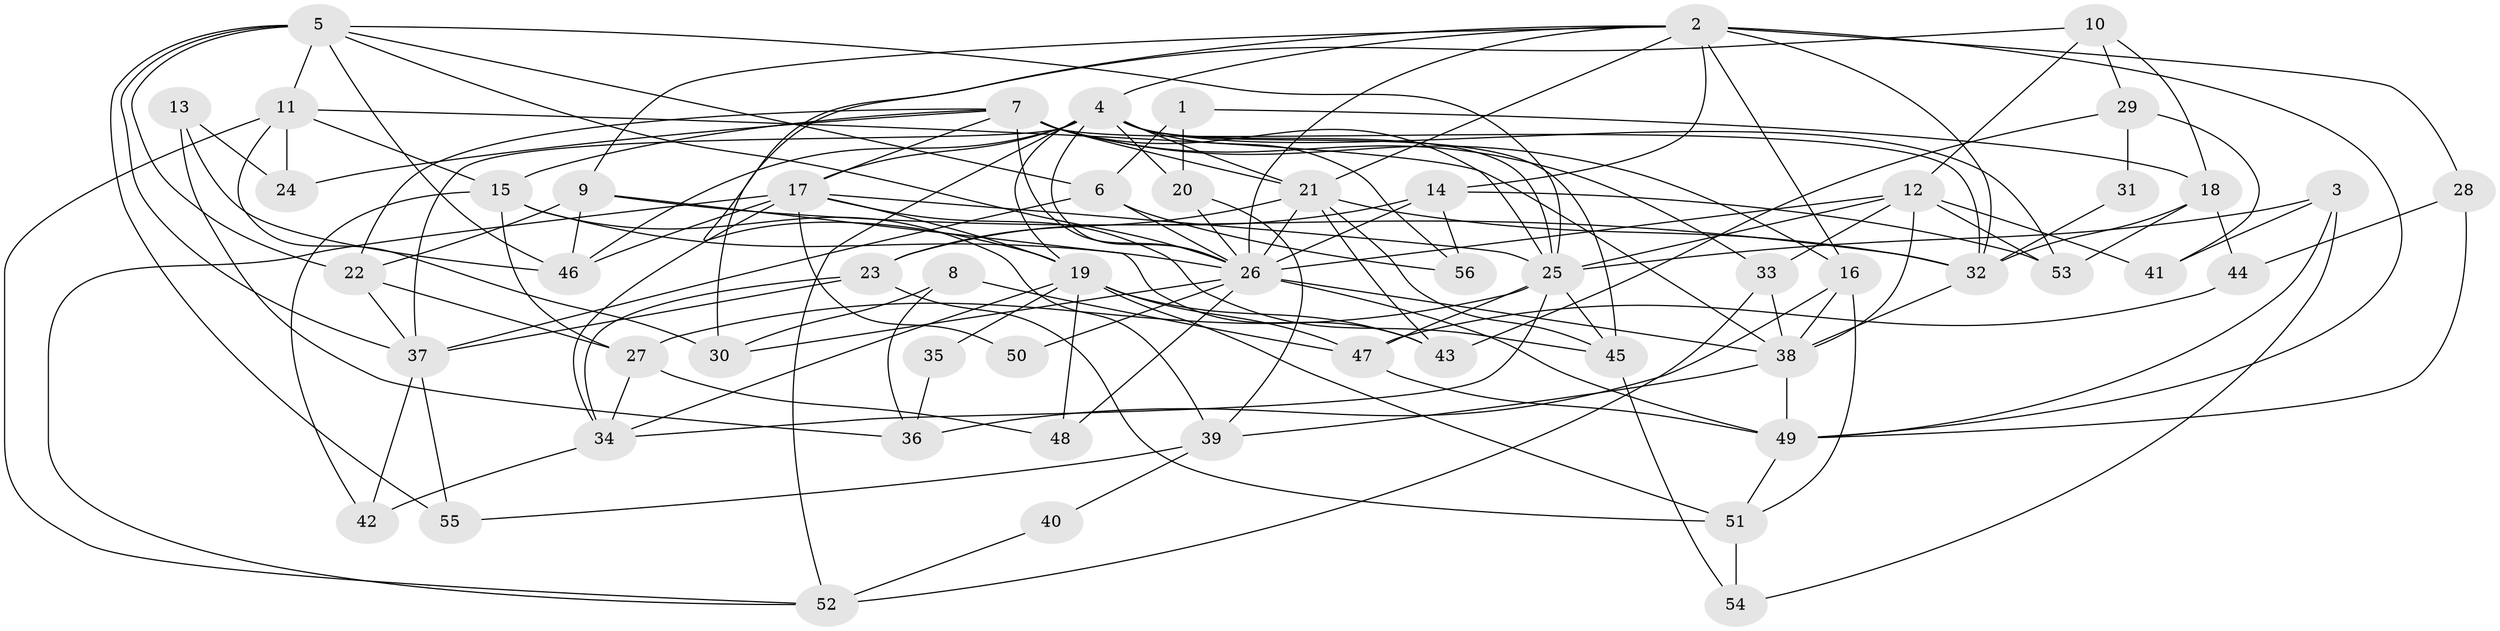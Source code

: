 // original degree distribution, {4: 0.3063063063063063, 2: 0.07207207207207207, 6: 0.07207207207207207, 3: 0.32432432432432434, 5: 0.18018018018018017, 7: 0.036036036036036036, 8: 0.009009009009009009}
// Generated by graph-tools (version 1.1) at 2025/50/03/04/25 22:50:47]
// undirected, 56 vertices, 148 edges
graph export_dot {
  node [color=gray90,style=filled];
  1;
  2;
  3;
  4;
  5;
  6;
  7;
  8;
  9;
  10;
  11;
  12;
  13;
  14;
  15;
  16;
  17;
  18;
  19;
  20;
  21;
  22;
  23;
  24;
  25;
  26;
  27;
  28;
  29;
  30;
  31;
  32;
  33;
  34;
  35;
  36;
  37;
  38;
  39;
  40;
  41;
  42;
  43;
  44;
  45;
  46;
  47;
  48;
  49;
  50;
  51;
  52;
  53;
  54;
  55;
  56;
  1 -- 6 [weight=1.0];
  1 -- 18 [weight=2.0];
  1 -- 20 [weight=1.0];
  2 -- 4 [weight=1.0];
  2 -- 9 [weight=1.0];
  2 -- 14 [weight=1.0];
  2 -- 16 [weight=1.0];
  2 -- 19 [weight=1.0];
  2 -- 21 [weight=1.0];
  2 -- 26 [weight=1.0];
  2 -- 28 [weight=1.0];
  2 -- 32 [weight=1.0];
  2 -- 49 [weight=1.0];
  3 -- 25 [weight=2.0];
  3 -- 41 [weight=1.0];
  3 -- 49 [weight=1.0];
  3 -- 54 [weight=1.0];
  4 -- 17 [weight=2.0];
  4 -- 19 [weight=1.0];
  4 -- 20 [weight=1.0];
  4 -- 21 [weight=1.0];
  4 -- 25 [weight=1.0];
  4 -- 26 [weight=1.0];
  4 -- 37 [weight=1.0];
  4 -- 45 [weight=1.0];
  4 -- 46 [weight=1.0];
  4 -- 52 [weight=1.0];
  4 -- 53 [weight=1.0];
  4 -- 56 [weight=1.0];
  5 -- 6 [weight=1.0];
  5 -- 11 [weight=1.0];
  5 -- 22 [weight=1.0];
  5 -- 25 [weight=1.0];
  5 -- 26 [weight=1.0];
  5 -- 37 [weight=1.0];
  5 -- 46 [weight=1.0];
  5 -- 55 [weight=1.0];
  6 -- 26 [weight=2.0];
  6 -- 37 [weight=1.0];
  6 -- 56 [weight=1.0];
  7 -- 15 [weight=1.0];
  7 -- 16 [weight=1.0];
  7 -- 17 [weight=1.0];
  7 -- 21 [weight=2.0];
  7 -- 22 [weight=1.0];
  7 -- 24 [weight=1.0];
  7 -- 25 [weight=1.0];
  7 -- 26 [weight=1.0];
  7 -- 32 [weight=1.0];
  7 -- 33 [weight=1.0];
  8 -- 30 [weight=1.0];
  8 -- 36 [weight=1.0];
  8 -- 47 [weight=1.0];
  9 -- 22 [weight=1.0];
  9 -- 32 [weight=1.0];
  9 -- 43 [weight=1.0];
  9 -- 46 [weight=1.0];
  10 -- 12 [weight=1.0];
  10 -- 18 [weight=1.0];
  10 -- 29 [weight=1.0];
  10 -- 30 [weight=1.0];
  11 -- 15 [weight=1.0];
  11 -- 24 [weight=1.0];
  11 -- 30 [weight=2.0];
  11 -- 38 [weight=1.0];
  11 -- 52 [weight=1.0];
  12 -- 25 [weight=2.0];
  12 -- 26 [weight=1.0];
  12 -- 33 [weight=1.0];
  12 -- 38 [weight=2.0];
  12 -- 41 [weight=1.0];
  12 -- 53 [weight=1.0];
  13 -- 24 [weight=1.0];
  13 -- 36 [weight=1.0];
  13 -- 46 [weight=1.0];
  14 -- 23 [weight=1.0];
  14 -- 26 [weight=1.0];
  14 -- 53 [weight=1.0];
  14 -- 56 [weight=2.0];
  15 -- 26 [weight=1.0];
  15 -- 27 [weight=1.0];
  15 -- 39 [weight=1.0];
  15 -- 42 [weight=1.0];
  16 -- 36 [weight=1.0];
  16 -- 38 [weight=2.0];
  16 -- 51 [weight=1.0];
  17 -- 19 [weight=1.0];
  17 -- 25 [weight=1.0];
  17 -- 34 [weight=1.0];
  17 -- 45 [weight=1.0];
  17 -- 46 [weight=2.0];
  17 -- 50 [weight=1.0];
  17 -- 52 [weight=1.0];
  18 -- 32 [weight=1.0];
  18 -- 44 [weight=1.0];
  18 -- 53 [weight=1.0];
  19 -- 34 [weight=1.0];
  19 -- 35 [weight=1.0];
  19 -- 43 [weight=1.0];
  19 -- 47 [weight=1.0];
  19 -- 48 [weight=1.0];
  19 -- 51 [weight=1.0];
  20 -- 26 [weight=1.0];
  20 -- 39 [weight=1.0];
  21 -- 23 [weight=1.0];
  21 -- 26 [weight=1.0];
  21 -- 32 [weight=1.0];
  21 -- 43 [weight=1.0];
  21 -- 45 [weight=1.0];
  22 -- 27 [weight=1.0];
  22 -- 37 [weight=1.0];
  23 -- 34 [weight=1.0];
  23 -- 37 [weight=1.0];
  23 -- 51 [weight=1.0];
  25 -- 27 [weight=2.0];
  25 -- 34 [weight=1.0];
  25 -- 45 [weight=1.0];
  25 -- 47 [weight=1.0];
  26 -- 30 [weight=2.0];
  26 -- 38 [weight=1.0];
  26 -- 48 [weight=1.0];
  26 -- 49 [weight=1.0];
  26 -- 50 [weight=1.0];
  27 -- 34 [weight=1.0];
  27 -- 48 [weight=1.0];
  28 -- 44 [weight=1.0];
  28 -- 49 [weight=1.0];
  29 -- 31 [weight=1.0];
  29 -- 41 [weight=1.0];
  29 -- 43 [weight=1.0];
  31 -- 32 [weight=1.0];
  32 -- 38 [weight=1.0];
  33 -- 38 [weight=1.0];
  33 -- 52 [weight=1.0];
  34 -- 42 [weight=1.0];
  35 -- 36 [weight=1.0];
  37 -- 42 [weight=1.0];
  37 -- 55 [weight=1.0];
  38 -- 39 [weight=1.0];
  38 -- 49 [weight=1.0];
  39 -- 40 [weight=1.0];
  39 -- 55 [weight=1.0];
  40 -- 52 [weight=1.0];
  44 -- 47 [weight=1.0];
  45 -- 54 [weight=1.0];
  47 -- 49 [weight=1.0];
  49 -- 51 [weight=1.0];
  51 -- 54 [weight=1.0];
}
